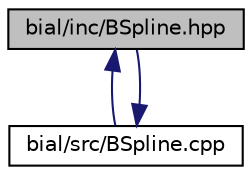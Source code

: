 digraph "bial/inc/BSpline.hpp"
{
  edge [fontname="Helvetica",fontsize="10",labelfontname="Helvetica",labelfontsize="10"];
  node [fontname="Helvetica",fontsize="10",shape=record];
  Node1 [label="bial/inc/BSpline.hpp",height=0.2,width=0.4,color="black", fillcolor="grey75", style="filled", fontcolor="black"];
  Node1 -> Node2 [dir="back",color="midnightblue",fontsize="10",style="solid",fontname="Helvetica"];
  Node2 [label="bial/src/BSpline.cpp",height=0.2,width=0.4,color="black", fillcolor="white", style="filled",URL="$_b_spline_8cpp.html"];
  Node2 -> Node1 [dir="back",color="midnightblue",fontsize="10",style="solid",fontname="Helvetica"];
}
